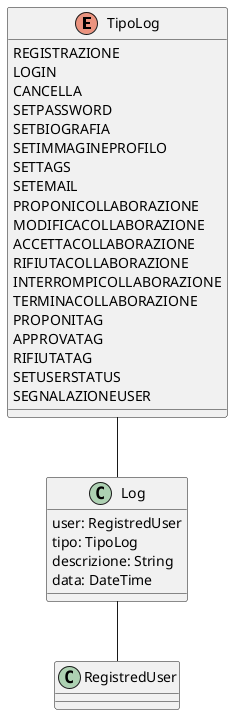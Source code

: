@startuml
	enum TipoLog{
		REGISTRAZIONE
		LOGIN
		CANCELLA
		SETPASSWORD
		SETBIOGRAFIA
		SETIMMAGINEPROFILO
		SETTAGS
		SETEMAIL
		PROPONICOLLABORAZIONE
		MODIFICACOLLABORAZIONE
		ACCETTACOLLABORAZIONE
		RIFIUTACOLLABORAZIONE
		INTERROMPICOLLABORAZIONE
		TERMINACOLLABORAZIONE
		PROPONITAG
		APPROVATAG
		RIFIUTATAG
		SETUSERSTATUS
		SEGNALAZIONEUSER
	}

	class Log {
		user: RegistredUser
		tipo: TipoLog
		descrizione: String
		data: DateTime
	}

	class RegistredUser

	TipoLog -- Log
	Log -- RegistredUser
@enduml